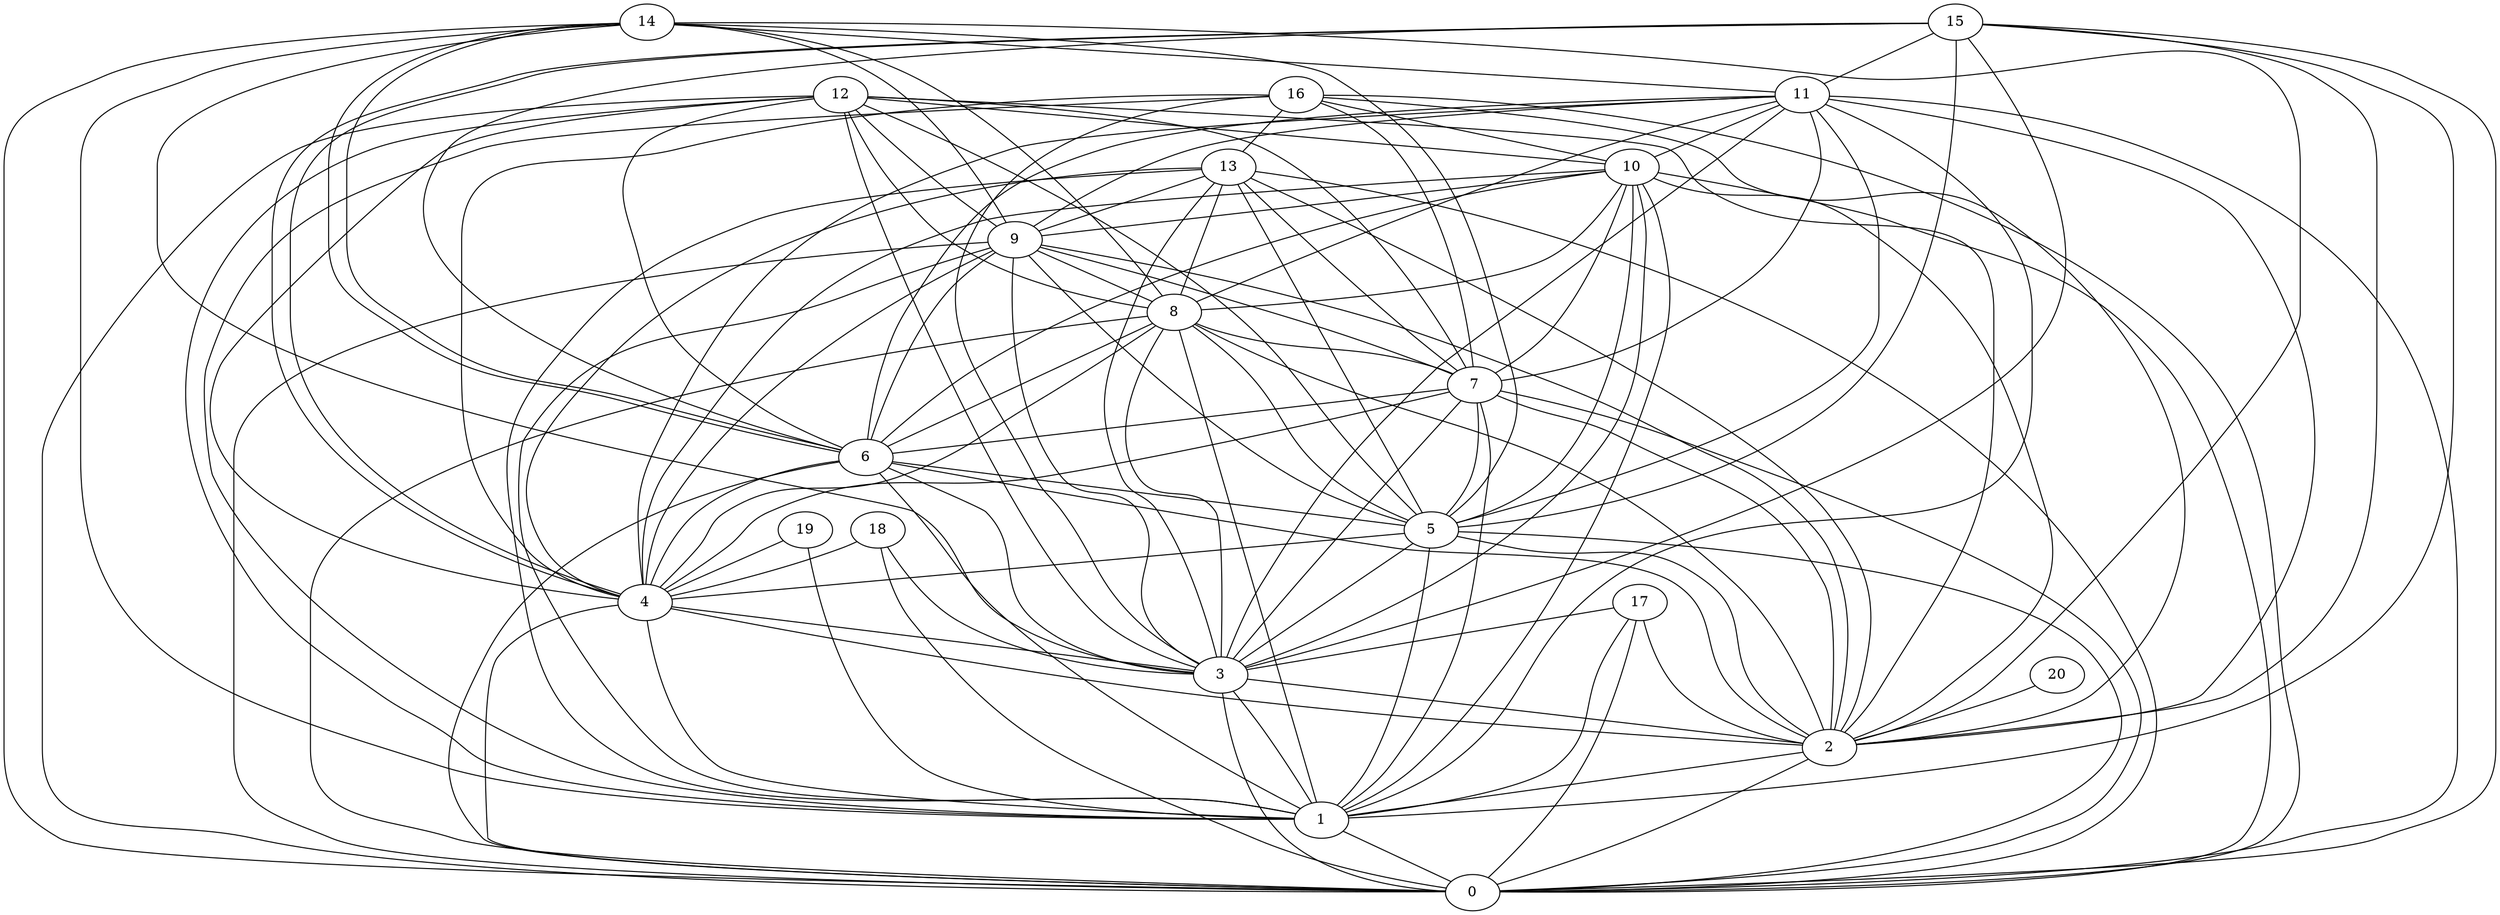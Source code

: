 graph G {
0;
1;
2;
3;
4;
5;
6;
7;
8;
9;
10;
11;
12;
13;
14;
15;
16;
17;
18;
19;
20;
20--2 ;
19--4 ;
19--1 ;
18--4 ;
18--0 ;
18--3 ;
17--2 ;
17--1 ;
17--0 ;
17--3 ;
16--0 ;
16--7 ;
16--10 ;
16--13 ;
16--1 ;
16--4 ;
16--3 ;
16--2 ;
15--1 ;
15--4 ;
15--11 ;
15--4 ;
15--6 ;
15--5 ;
15--2 ;
15--3 ;
15--0 ;
14--6 ;
14--6 ;
14--3 ;
14--11 ;
14--8 ;
14--5 ;
14--2 ;
14--1 ;
14--0 ;
14--9 ;
13--8 ;
13--9 ;
13--2 ;
13--1 ;
13--0 ;
13--4 ;
13--5 ;
13--3 ;
13--7 ;
12--0 ;
12--8 ;
12--3 ;
12--2 ;
12--1 ;
12--7 ;
12--6 ;
12--9 ;
12--5 ;
12--10 ;
12--4 ;
11--4 ;
11--6 ;
11--0 ;
11--1 ;
11--10 ;
11--2 ;
11--9 ;
11--3 ;
11--8 ;
11--5 ;
11--7 ;
10--0 ;
10--4 ;
10--2 ;
10--6 ;
10--7 ;
10--1 ;
10--9 ;
10--3 ;
10--5 ;
10--8 ;
9--7 ;
9--8 ;
9--2 ;
9--5 ;
9--1 ;
9--4 ;
9--0 ;
9--3 ;
9--6 ;
8--7 ;
8--6 ;
8--5 ;
8--0 ;
8--2 ;
8--1 ;
8--4 ;
8--3 ;
7--6 ;
7--3 ;
7--0 ;
7--2 ;
7--4 ;
7--5 ;
7--1 ;
6--0 ;
6--5 ;
6--3 ;
6--4 ;
6--2 ;
6--1 ;
5--1 ;
5--2 ;
5--0 ;
5--4 ;
5--3 ;
4--3 ;
4--2 ;
4--0 ;
4--1 ;
3--2 ;
3--1 ;
3--0 ;
2--0 ;
2--1 ;
1--0 ;
}
